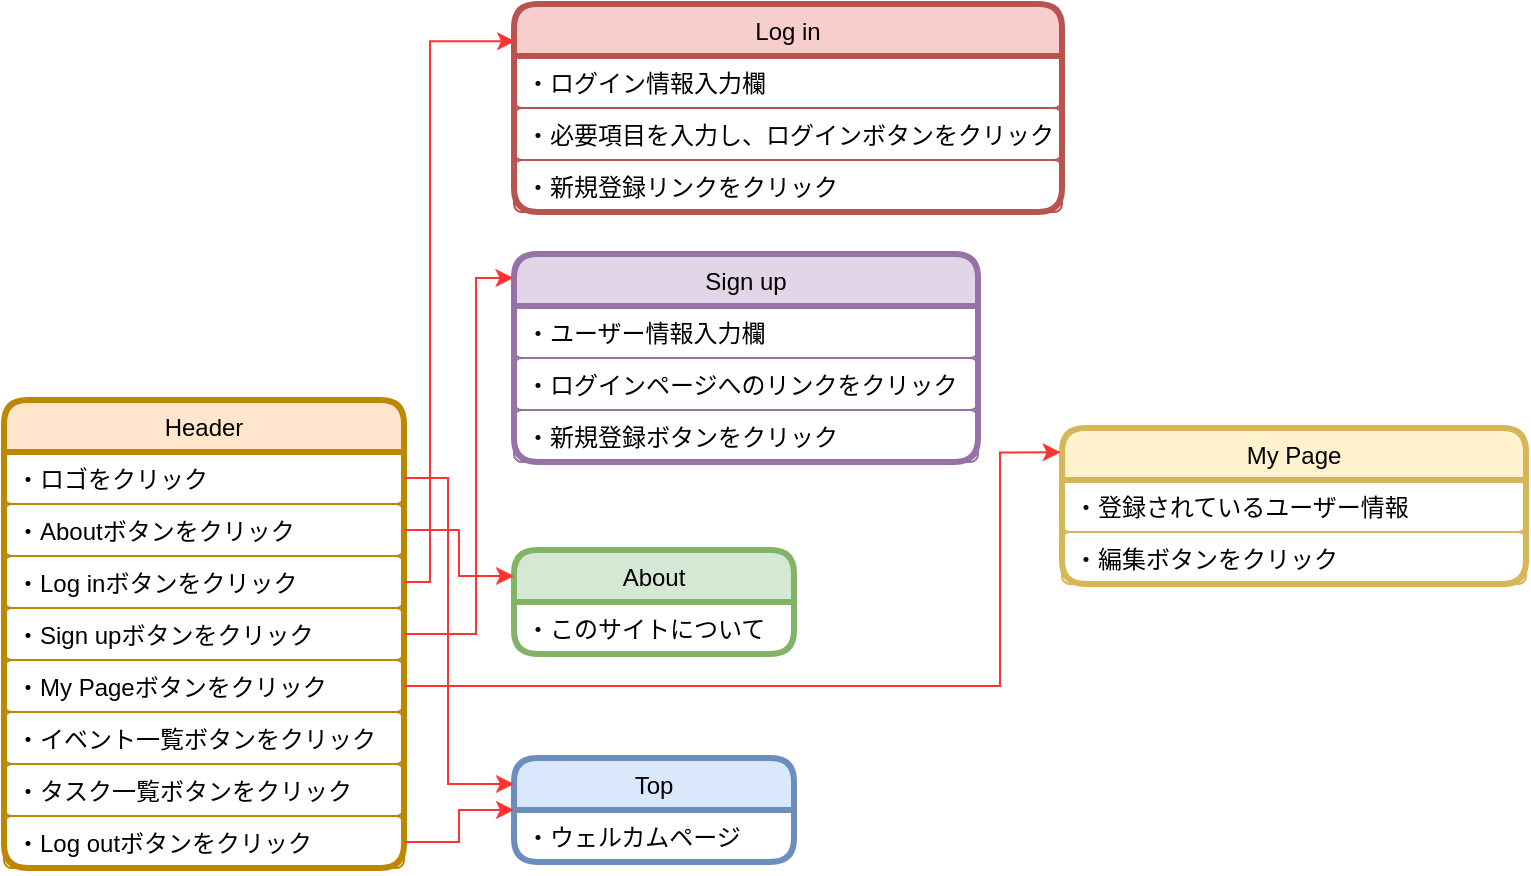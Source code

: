 <mxfile>
    <diagram id="Qnd2GNUHv-fDcFbU8rVS" name="ページ1">
        <mxGraphModel dx="990" dy="614" grid="0" gridSize="10" guides="1" tooltips="1" connect="1" arrows="1" fold="1" page="1" pageScale="1" pageWidth="1169" pageHeight="827" background="#ffffff" math="0" shadow="0">
            <root>
                <mxCell id="7RXzzW3xQ9l9ULZc5Kob-0"/>
                <mxCell id="7RXzzW3xQ9l9ULZc5Kob-1" parent="7RXzzW3xQ9l9ULZc5Kob-0"/>
                <mxCell id="NTu9omubN2moPuGAKBJW-5" value="Header" style="swimlane;fontStyle=0;childLayout=stackLayout;horizontal=1;startSize=26;horizontalStack=0;resizeParent=1;resizeParentMax=0;resizeLast=0;collapsible=1;marginBottom=0;fillColor=#ffe6cc;strokeColor=#BD8800;strokeWidth=3;rounded=1;fontColor=#000000;" parent="7RXzzW3xQ9l9ULZc5Kob-1" vertex="1">
                    <mxGeometry x="24" y="211" width="200" height="234" as="geometry"/>
                </mxCell>
                <mxCell id="NTu9omubN2moPuGAKBJW-6" value="・ロゴをクリック" style="text;fillColor=none;align=left;verticalAlign=top;spacingLeft=4;spacingRight=4;overflow=hidden;rotatable=0;points=[[0,0.5],[1,0.5]];portConstraint=eastwest;perimeterSpacing=0;strokeWidth=1;rounded=1;glass=0;sketch=0;fontColor=#000000;labelBorderColor=none;strokeColor=#BD8800;" parent="NTu9omubN2moPuGAKBJW-5" vertex="1">
                    <mxGeometry y="26" width="200" height="26" as="geometry"/>
                </mxCell>
                <mxCell id="NTu9omubN2moPuGAKBJW-7" value="・Aboutボタンをクリック" style="text;strokeColor=#BD8800;fillColor=none;align=left;verticalAlign=top;spacingLeft=4;spacingRight=4;overflow=hidden;rotatable=0;points=[[0,0.5],[1,0.5]];portConstraint=eastwest;rounded=1;fontColor=#000000;" parent="NTu9omubN2moPuGAKBJW-5" vertex="1">
                    <mxGeometry y="52" width="200" height="26" as="geometry"/>
                </mxCell>
                <mxCell id="NTu9omubN2moPuGAKBJW-8" value="・Log inボタンをクリック" style="text;fillColor=none;align=left;verticalAlign=top;spacingLeft=4;spacingRight=4;overflow=hidden;rotatable=0;points=[[0,0.5],[1,0.5]];portConstraint=eastwest;rounded=1;fontColor=#000000;strokeColor=#BD8800;" parent="NTu9omubN2moPuGAKBJW-5" vertex="1">
                    <mxGeometry y="78" width="200" height="26" as="geometry"/>
                </mxCell>
                <mxCell id="4" value="・Sign upボタンをクリック" style="text;fillColor=none;align=left;verticalAlign=top;spacingLeft=4;spacingRight=4;overflow=hidden;rotatable=0;points=[[0,0.5],[1,0.5]];portConstraint=eastwest;rounded=1;fontColor=#000000;strokeColor=#BD8800;" vertex="1" parent="NTu9omubN2moPuGAKBJW-5">
                    <mxGeometry y="104" width="200" height="26" as="geometry"/>
                </mxCell>
                <mxCell id="5" value="・My Pageボタンをクリック" style="text;fillColor=none;align=left;verticalAlign=top;spacingLeft=4;spacingRight=4;overflow=hidden;rotatable=0;points=[[0,0.5],[1,0.5]];portConstraint=eastwest;rounded=1;fontColor=#000000;strokeColor=#BD8800;" vertex="1" parent="NTu9omubN2moPuGAKBJW-5">
                    <mxGeometry y="130" width="200" height="26" as="geometry"/>
                </mxCell>
                <mxCell id="6" value="・イベント一覧ボタンをクリック" style="text;fillColor=none;align=left;verticalAlign=top;spacingLeft=4;spacingRight=4;overflow=hidden;rotatable=0;points=[[0,0.5],[1,0.5]];portConstraint=eastwest;rounded=1;fontColor=#000000;strokeColor=#BD8800;" vertex="1" parent="NTu9omubN2moPuGAKBJW-5">
                    <mxGeometry y="156" width="200" height="26" as="geometry"/>
                </mxCell>
                <mxCell id="7" value="・タスク一覧ボタンをクリック" style="text;fillColor=none;align=left;verticalAlign=top;spacingLeft=4;spacingRight=4;overflow=hidden;rotatable=0;points=[[0,0.5],[1,0.5]];portConstraint=eastwest;rounded=1;fontColor=#000000;strokeColor=#BD8800;" vertex="1" parent="NTu9omubN2moPuGAKBJW-5">
                    <mxGeometry y="182" width="200" height="26" as="geometry"/>
                </mxCell>
                <mxCell id="8" value="・Log outボタンをクリック" style="text;fillColor=none;align=left;verticalAlign=top;spacingLeft=4;spacingRight=4;overflow=hidden;rotatable=0;points=[[0,0.5],[1,0.5]];portConstraint=eastwest;rounded=1;fontColor=#000000;strokeColor=#BD8800;" vertex="1" parent="NTu9omubN2moPuGAKBJW-5">
                    <mxGeometry y="208" width="200" height="26" as="geometry"/>
                </mxCell>
                <mxCell id="15" value="Top" style="swimlane;fontStyle=0;childLayout=stackLayout;horizontal=1;startSize=26;fillColor=#dae8fc;horizontalStack=0;resizeParent=1;resizeParentMax=0;resizeLast=0;collapsible=1;marginBottom=0;glass=0;sketch=0;strokeColor=#6c8ebf;rounded=1;fontColor=#000000;strokeWidth=3;" vertex="1" parent="7RXzzW3xQ9l9ULZc5Kob-1">
                    <mxGeometry x="279" y="390" width="140" height="52" as="geometry">
                        <mxRectangle x="277" y="393" width="46" height="26" as="alternateBounds"/>
                    </mxGeometry>
                </mxCell>
                <mxCell id="42" value="・ウェルカムページ" style="text;strokeColor=none;fillColor=none;align=left;verticalAlign=top;spacingLeft=4;spacingRight=4;overflow=hidden;rotatable=0;points=[[0,0.5],[1,0.5]];portConstraint=eastwest;rounded=1;glass=0;sketch=0;fontColor=#000000;" vertex="1" parent="15">
                    <mxGeometry y="26" width="140" height="26" as="geometry"/>
                </mxCell>
                <mxCell id="19" style="edgeStyle=orthogonalEdgeStyle;rounded=0;orthogonalLoop=1;jettySize=auto;html=1;exitX=1;exitY=0.5;exitDx=0;exitDy=0;entryX=0;entryY=0.5;entryDx=0;entryDy=0;fontColor=#000000;strokeColor=#FF3333;" edge="1" parent="7RXzzW3xQ9l9ULZc5Kob-1" source="8" target="15">
                    <mxGeometry relative="1" as="geometry"/>
                </mxCell>
                <mxCell id="20" style="edgeStyle=orthogonalEdgeStyle;rounded=0;orthogonalLoop=1;jettySize=auto;html=1;exitX=1;exitY=0.5;exitDx=0;exitDy=0;fontColor=#000000;strokeColor=#FF3333;entryX=0;entryY=0.25;entryDx=0;entryDy=0;" edge="1" parent="7RXzzW3xQ9l9ULZc5Kob-1" source="NTu9omubN2moPuGAKBJW-6" target="15">
                    <mxGeometry relative="1" as="geometry">
                        <mxPoint x="376" y="360" as="targetPoint"/>
                        <Array as="points">
                            <mxPoint x="246" y="250"/>
                            <mxPoint x="246" y="403"/>
                        </Array>
                    </mxGeometry>
                </mxCell>
                <mxCell id="21" value="About" style="swimlane;fontStyle=0;childLayout=stackLayout;horizontal=1;startSize=26;fillColor=#d5e8d4;horizontalStack=0;resizeParent=1;resizeParentMax=0;resizeLast=0;collapsible=1;marginBottom=0;glass=0;sketch=0;strokeColor=#82b366;rounded=1;strokeWidth=3;fontColor=#000000;" vertex="1" parent="7RXzzW3xQ9l9ULZc5Kob-1">
                    <mxGeometry x="279" y="286" width="140" height="52" as="geometry">
                        <mxRectangle x="277" y="393" width="46" height="26" as="alternateBounds"/>
                    </mxGeometry>
                </mxCell>
                <mxCell id="41" value="・このサイトについて" style="text;strokeColor=none;fillColor=none;align=left;verticalAlign=top;spacingLeft=4;spacingRight=4;overflow=hidden;rotatable=0;points=[[0,0.5],[1,0.5]];portConstraint=eastwest;rounded=1;glass=0;sketch=0;fontColor=#000000;" vertex="1" parent="21">
                    <mxGeometry y="26" width="140" height="26" as="geometry"/>
                </mxCell>
                <mxCell id="22" style="edgeStyle=orthogonalEdgeStyle;rounded=0;orthogonalLoop=1;jettySize=auto;html=1;exitX=1;exitY=0.5;exitDx=0;exitDy=0;entryX=0;entryY=0.25;entryDx=0;entryDy=0;fontColor=#000000;strokeColor=#FF3333;" edge="1" parent="7RXzzW3xQ9l9ULZc5Kob-1" source="NTu9omubN2moPuGAKBJW-7" target="21">
                    <mxGeometry relative="1" as="geometry"/>
                </mxCell>
                <mxCell id="26" value="Log in" style="swimlane;fontStyle=0;childLayout=stackLayout;horizontal=1;startSize=26;fillColor=#f8cecc;horizontalStack=0;resizeParent=1;resizeParentMax=0;resizeLast=0;collapsible=1;marginBottom=0;rounded=1;glass=0;sketch=0;strokeWidth=3;fontColor=#000000;strokeColor=#B85450;" vertex="1" parent="7RXzzW3xQ9l9ULZc5Kob-1">
                    <mxGeometry x="279" y="13" width="274" height="104" as="geometry">
                        <mxRectangle x="212" y="53" width="60" height="26" as="alternateBounds"/>
                    </mxGeometry>
                </mxCell>
                <mxCell id="27" value="・ログイン情報入力欄" style="text;fillColor=none;align=left;verticalAlign=top;spacingLeft=4;spacingRight=4;overflow=hidden;rotatable=0;points=[[0,0.5],[1,0.5]];portConstraint=eastwest;fontColor=#000000;strokeColor=#B85450;rounded=1;" vertex="1" parent="26">
                    <mxGeometry y="26" width="274" height="26" as="geometry"/>
                </mxCell>
                <mxCell id="28" value="・必要項目を入力し、ログインボタンをクリック" style="text;fillColor=none;align=left;verticalAlign=top;spacingLeft=4;spacingRight=4;overflow=hidden;rotatable=0;points=[[0,0.5],[1,0.5]];portConstraint=eastwest;fontColor=#000000;strokeColor=#B85450;rounded=1;" vertex="1" parent="26">
                    <mxGeometry y="52" width="274" height="26" as="geometry"/>
                </mxCell>
                <mxCell id="29" value="・新規登録リンクをクリック" style="text;fillColor=none;align=left;verticalAlign=top;spacingLeft=4;spacingRight=4;overflow=hidden;rotatable=0;points=[[0,0.5],[1,0.5]];portConstraint=eastwest;fontColor=#000000;strokeColor=#B85450;rounded=1;" vertex="1" parent="26">
                    <mxGeometry y="78" width="274" height="26" as="geometry"/>
                </mxCell>
                <mxCell id="30" style="edgeStyle=orthogonalEdgeStyle;rounded=0;orthogonalLoop=1;jettySize=auto;html=1;exitX=1;exitY=0.5;exitDx=0;exitDy=0;entryX=0.002;entryY=0.179;entryDx=0;entryDy=0;entryPerimeter=0;fontColor=#000000;strokeColor=#FF3333;" edge="1" parent="7RXzzW3xQ9l9ULZc5Kob-1" source="NTu9omubN2moPuGAKBJW-8" target="26">
                    <mxGeometry relative="1" as="geometry">
                        <Array as="points">
                            <mxPoint x="237" y="302"/>
                            <mxPoint x="237" y="32"/>
                        </Array>
                    </mxGeometry>
                </mxCell>
                <mxCell id="31" value="Sign up" style="swimlane;fontStyle=0;childLayout=stackLayout;horizontal=1;startSize=26;fillColor=#e1d5e7;horizontalStack=0;resizeParent=1;resizeParentMax=0;resizeLast=0;collapsible=1;marginBottom=0;rounded=1;glass=0;sketch=0;strokeWidth=3;fontColor=#000000;strokeColor=#9673A6;" vertex="1" parent="7RXzzW3xQ9l9ULZc5Kob-1">
                    <mxGeometry x="279" y="138" width="232" height="104" as="geometry">
                        <mxRectangle x="212" y="53" width="60" height="26" as="alternateBounds"/>
                    </mxGeometry>
                </mxCell>
                <mxCell id="32" value="・ユーザー情報入力欄" style="text;fillColor=none;align=left;verticalAlign=top;spacingLeft=4;spacingRight=4;overflow=hidden;rotatable=0;points=[[0,0.5],[1,0.5]];portConstraint=eastwest;fontColor=#000000;rounded=1;strokeColor=#9673A6;" vertex="1" parent="31">
                    <mxGeometry y="26" width="232" height="26" as="geometry"/>
                </mxCell>
                <mxCell id="33" value="・ログインページへのリンクをクリック" style="text;fillColor=none;align=left;verticalAlign=top;spacingLeft=4;spacingRight=4;overflow=hidden;rotatable=0;points=[[0,0.5],[1,0.5]];portConstraint=eastwest;fontColor=#000000;rounded=1;strokeColor=#9673A6;" vertex="1" parent="31">
                    <mxGeometry y="52" width="232" height="26" as="geometry"/>
                </mxCell>
                <mxCell id="34" value="・新規登録ボタンをクリック" style="text;fillColor=none;align=left;verticalAlign=top;spacingLeft=4;spacingRight=4;overflow=hidden;rotatable=0;points=[[0,0.5],[1,0.5]];portConstraint=eastwest;fontColor=#000000;rounded=1;strokeColor=#9673A6;" vertex="1" parent="31">
                    <mxGeometry y="78" width="232" height="26" as="geometry"/>
                </mxCell>
                <mxCell id="35" style="edgeStyle=orthogonalEdgeStyle;rounded=0;orthogonalLoop=1;jettySize=auto;html=1;exitX=1;exitY=0.5;exitDx=0;exitDy=0;entryX=-0.001;entryY=0.115;entryDx=0;entryDy=0;entryPerimeter=0;fontColor=#000000;strokeColor=#FF3333;" edge="1" parent="7RXzzW3xQ9l9ULZc5Kob-1" source="4" target="31">
                    <mxGeometry relative="1" as="geometry">
                        <Array as="points">
                            <mxPoint x="260" y="328"/>
                            <mxPoint x="260" y="150"/>
                        </Array>
                    </mxGeometry>
                </mxCell>
                <mxCell id="36" value="My Page" style="swimlane;fontStyle=0;childLayout=stackLayout;horizontal=1;startSize=26;fillColor=#fff2cc;horizontalStack=0;resizeParent=1;resizeParentMax=0;resizeLast=0;collapsible=1;marginBottom=0;rounded=1;glass=0;sketch=0;strokeWidth=3;fontColor=#000000;strokeColor=#D6B656;" vertex="1" parent="7RXzzW3xQ9l9ULZc5Kob-1">
                    <mxGeometry x="553" y="225" width="232" height="78" as="geometry">
                        <mxRectangle x="212" y="53" width="60" height="26" as="alternateBounds"/>
                    </mxGeometry>
                </mxCell>
                <mxCell id="37" value="・登録されているユーザー情報" style="text;fillColor=none;align=left;verticalAlign=top;spacingLeft=4;spacingRight=4;overflow=hidden;rotatable=0;points=[[0,0.5],[1,0.5]];portConstraint=eastwest;fontColor=#000000;rounded=1;strokeColor=#D6B656;" vertex="1" parent="36">
                    <mxGeometry y="26" width="232" height="26" as="geometry"/>
                </mxCell>
                <mxCell id="38" value="・編集ボタンをクリック" style="text;fillColor=none;align=left;verticalAlign=top;spacingLeft=4;spacingRight=4;overflow=hidden;rotatable=0;points=[[0,0.5],[1,0.5]];portConstraint=eastwest;fontColor=#000000;rounded=1;strokeColor=#D6B656;" vertex="1" parent="36">
                    <mxGeometry y="52" width="232" height="26" as="geometry"/>
                </mxCell>
                <mxCell id="40" style="edgeStyle=orthogonalEdgeStyle;rounded=0;orthogonalLoop=1;jettySize=auto;html=1;exitX=1;exitY=0.5;exitDx=0;exitDy=0;entryX=-0.003;entryY=0.156;entryDx=0;entryDy=0;entryPerimeter=0;fontColor=#000000;strokeColor=#FF3333;" edge="1" parent="7RXzzW3xQ9l9ULZc5Kob-1" source="5" target="36">
                    <mxGeometry relative="1" as="geometry">
                        <Array as="points">
                            <mxPoint x="522" y="354"/>
                            <mxPoint x="522" y="237"/>
                        </Array>
                    </mxGeometry>
                </mxCell>
            </root>
        </mxGraphModel>
    </diagram>
</mxfile>